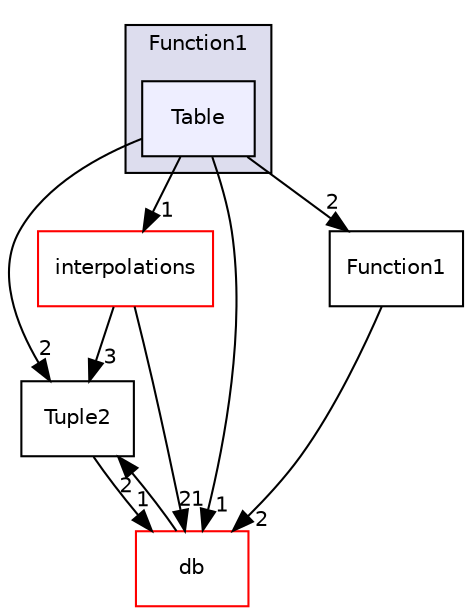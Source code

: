 digraph "src/OpenFOAM/primitives/functions/Function1/Table" {
  bgcolor=transparent;
  compound=true
  node [ fontsize="10", fontname="Helvetica"];
  edge [ labelfontsize="10", labelfontname="Helvetica"];
  subgraph clusterdir_bf4f273fcff898a8e57532425217d669 {
    graph [ bgcolor="#ddddee", pencolor="black", label="Function1" fontname="Helvetica", fontsize="10", URL="dir_bf4f273fcff898a8e57532425217d669.html"]
  dir_a9122a1c4792bf2184339ee31c16b482 [shape=box, label="Table", style="filled", fillcolor="#eeeeff", pencolor="black", URL="dir_a9122a1c4792bf2184339ee31c16b482.html"];
  }
  dir_246f7a9c53924f474d87efd38f207066 [shape=box label="Tuple2" URL="dir_246f7a9c53924f474d87efd38f207066.html"];
  dir_e764f87aebd421bcba631b254777cd25 [shape=box label="interpolations" color="red" URL="dir_e764f87aebd421bcba631b254777cd25.html"];
  dir_63c634f7a7cfd679ac26c67fb30fc32f [shape=box label="db" color="red" URL="dir_63c634f7a7cfd679ac26c67fb30fc32f.html"];
  dir_c0adf992fe16fe46b123b20bd86c3f11 [shape=box label="Function1" URL="dir_c0adf992fe16fe46b123b20bd86c3f11.html"];
  dir_246f7a9c53924f474d87efd38f207066->dir_63c634f7a7cfd679ac26c67fb30fc32f [headlabel="1", labeldistance=1.5 headhref="dir_002459_001985.html"];
  dir_e764f87aebd421bcba631b254777cd25->dir_246f7a9c53924f474d87efd38f207066 [headlabel="3", labeldistance=1.5 headhref="dir_002153_002459.html"];
  dir_e764f87aebd421bcba631b254777cd25->dir_63c634f7a7cfd679ac26c67fb30fc32f [headlabel="21", labeldistance=1.5 headhref="dir_002153_001985.html"];
  dir_63c634f7a7cfd679ac26c67fb30fc32f->dir_246f7a9c53924f474d87efd38f207066 [headlabel="2", labeldistance=1.5 headhref="dir_001985_002459.html"];
  dir_a9122a1c4792bf2184339ee31c16b482->dir_246f7a9c53924f474d87efd38f207066 [headlabel="2", labeldistance=1.5 headhref="dir_002380_002459.html"];
  dir_a9122a1c4792bf2184339ee31c16b482->dir_e764f87aebd421bcba631b254777cd25 [headlabel="1", labeldistance=1.5 headhref="dir_002380_002153.html"];
  dir_a9122a1c4792bf2184339ee31c16b482->dir_63c634f7a7cfd679ac26c67fb30fc32f [headlabel="1", labeldistance=1.5 headhref="dir_002380_001985.html"];
  dir_a9122a1c4792bf2184339ee31c16b482->dir_c0adf992fe16fe46b123b20bd86c3f11 [headlabel="2", labeldistance=1.5 headhref="dir_002380_002376.html"];
  dir_c0adf992fe16fe46b123b20bd86c3f11->dir_63c634f7a7cfd679ac26c67fb30fc32f [headlabel="2", labeldistance=1.5 headhref="dir_002376_001985.html"];
}
